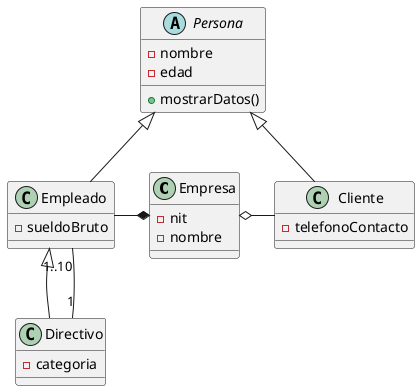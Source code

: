 @startuml
class Empresa {
  - nit
  - nombre
}
abstract class Persona{
  - nombre
  - edad
  + mostrarDatos()
}
class Empleado extends Persona {
  - sueldoBruto
}
class Cliente extends Persona {
  - telefonoContacto
}
class Directivo extends Empleado {
  - categoria
}

Empresa *-left- Empleado
Empresa o-right- Cliente
Directivo "1" -- "1..10" Empleado
@enduml